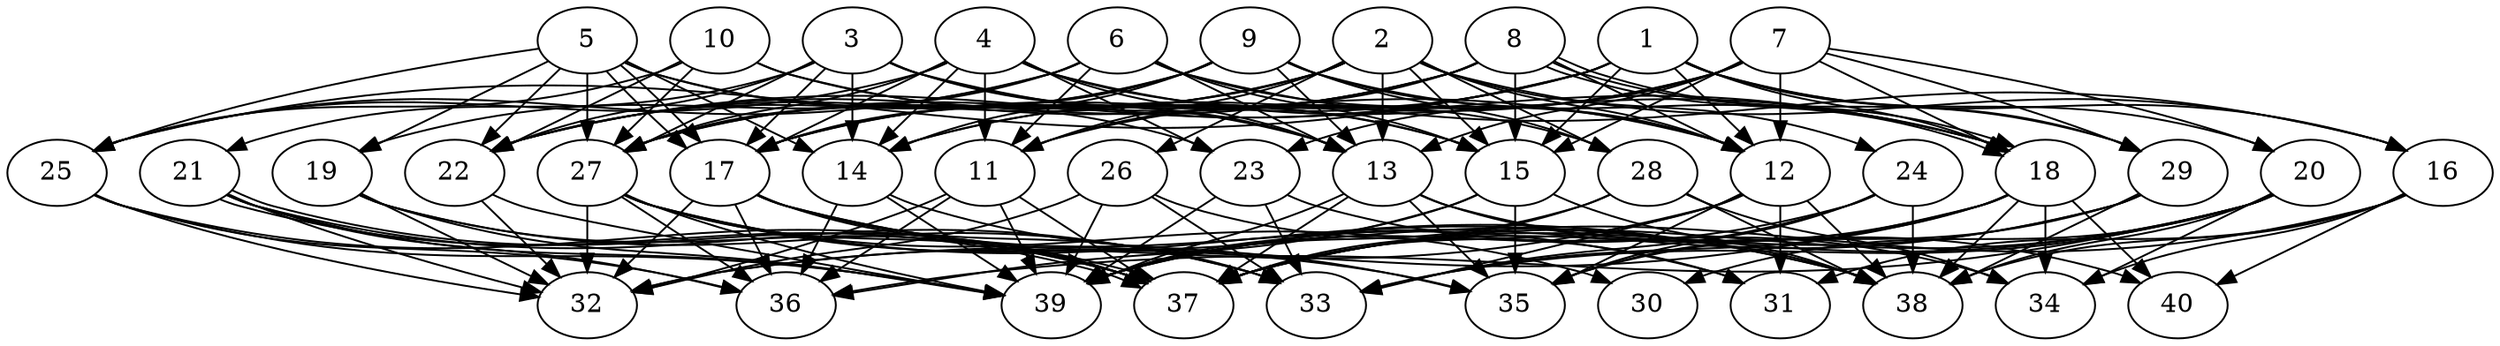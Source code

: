// DAG automatically generated by daggen at Tue Aug  6 16:28:35 2019
// ./daggen --dot -n 40 --ccr 0.5 --fat 0.8 --regular 0.5 --density 0.8 --mindata 5242880 --maxdata 52428800 
digraph G {
  1 [size="62238720", alpha="0.02", expect_size="31119360"] 
  1 -> 12 [size ="31119360"]
  1 -> 14 [size ="31119360"]
  1 -> 15 [size ="31119360"]
  1 -> 16 [size ="31119360"]
  1 -> 17 [size ="31119360"]
  1 -> 18 [size ="31119360"]
  1 -> 20 [size ="31119360"]
  1 -> 22 [size ="31119360"]
  1 -> 25 [size ="31119360"]
  1 -> 29 [size ="31119360"]
  2 [size="16840704", alpha="0.09", expect_size="8420352"] 
  2 -> 11 [size ="8420352"]
  2 -> 12 [size ="8420352"]
  2 -> 13 [size ="8420352"]
  2 -> 15 [size ="8420352"]
  2 -> 16 [size ="8420352"]
  2 -> 17 [size ="8420352"]
  2 -> 22 [size ="8420352"]
  2 -> 24 [size ="8420352"]
  2 -> 26 [size ="8420352"]
  2 -> 27 [size ="8420352"]
  2 -> 28 [size ="8420352"]
  3 [size="86360064", alpha="0.18", expect_size="43180032"] 
  3 -> 13 [size ="43180032"]
  3 -> 14 [size ="43180032"]
  3 -> 15 [size ="43180032"]
  3 -> 17 [size ="43180032"]
  3 -> 18 [size ="43180032"]
  3 -> 21 [size ="43180032"]
  3 -> 22 [size ="43180032"]
  3 -> 27 [size ="43180032"]
  4 [size="84539392", alpha="0.10", expect_size="42269696"] 
  4 -> 11 [size ="42269696"]
  4 -> 13 [size ="42269696"]
  4 -> 14 [size ="42269696"]
  4 -> 17 [size ="42269696"]
  4 -> 18 [size ="42269696"]
  4 -> 23 [size ="42269696"]
  4 -> 25 [size ="42269696"]
  4 -> 27 [size ="42269696"]
  4 -> 28 [size ="42269696"]
  5 [size="85010432", alpha="0.12", expect_size="42505216"] 
  5 -> 13 [size ="42505216"]
  5 -> 14 [size ="42505216"]
  5 -> 17 [size ="42505216"]
  5 -> 17 [size ="42505216"]
  5 -> 19 [size ="42505216"]
  5 -> 22 [size ="42505216"]
  5 -> 23 [size ="42505216"]
  5 -> 25 [size ="42505216"]
  5 -> 27 [size ="42505216"]
  6 [size="96608256", alpha="0.11", expect_size="48304128"] 
  6 -> 11 [size ="48304128"]
  6 -> 12 [size ="48304128"]
  6 -> 13 [size ="48304128"]
  6 -> 15 [size ="48304128"]
  6 -> 16 [size ="48304128"]
  6 -> 19 [size ="48304128"]
  6 -> 25 [size ="48304128"]
  6 -> 27 [size ="48304128"]
  7 [size="80986112", alpha="0.09", expect_size="40493056"] 
  7 -> 11 [size ="40493056"]
  7 -> 12 [size ="40493056"]
  7 -> 13 [size ="40493056"]
  7 -> 14 [size ="40493056"]
  7 -> 15 [size ="40493056"]
  7 -> 18 [size ="40493056"]
  7 -> 20 [size ="40493056"]
  7 -> 23 [size ="40493056"]
  7 -> 29 [size ="40493056"]
  8 [size="67813376", alpha="0.12", expect_size="33906688"] 
  8 -> 11 [size ="33906688"]
  8 -> 12 [size ="33906688"]
  8 -> 15 [size ="33906688"]
  8 -> 17 [size ="33906688"]
  8 -> 18 [size ="33906688"]
  8 -> 18 [size ="33906688"]
  8 -> 22 [size ="33906688"]
  8 -> 27 [size ="33906688"]
  8 -> 29 [size ="33906688"]
  9 [size="34248704", alpha="0.18", expect_size="17124352"] 
  9 -> 12 [size ="17124352"]
  9 -> 13 [size ="17124352"]
  9 -> 14 [size ="17124352"]
  9 -> 17 [size ="17124352"]
  9 -> 18 [size ="17124352"]
  9 -> 22 [size ="17124352"]
  9 -> 27 [size ="17124352"]
  9 -> 28 [size ="17124352"]
  10 [size="20944896", alpha="0.09", expect_size="10472448"] 
  10 -> 12 [size ="10472448"]
  10 -> 15 [size ="10472448"]
  10 -> 22 [size ="10472448"]
  10 -> 25 [size ="10472448"]
  10 -> 27 [size ="10472448"]
  11 [size="51705856", alpha="0.03", expect_size="25852928"] 
  11 -> 32 [size ="25852928"]
  11 -> 36 [size ="25852928"]
  11 -> 37 [size ="25852928"]
  11 -> 39 [size ="25852928"]
  12 [size="59787264", alpha="0.16", expect_size="29893632"] 
  12 -> 31 [size ="29893632"]
  12 -> 32 [size ="29893632"]
  12 -> 33 [size ="29893632"]
  12 -> 35 [size ="29893632"]
  12 -> 37 [size ="29893632"]
  12 -> 38 [size ="29893632"]
  13 [size="99899392", alpha="0.07", expect_size="49949696"] 
  13 -> 35 [size ="49949696"]
  13 -> 37 [size ="49949696"]
  13 -> 38 [size ="49949696"]
  13 -> 39 [size ="49949696"]
  13 -> 40 [size ="49949696"]
  14 [size="91213824", alpha="0.01", expect_size="45606912"] 
  14 -> 35 [size ="45606912"]
  14 -> 36 [size ="45606912"]
  14 -> 39 [size ="45606912"]
  15 [size="41822208", alpha="0.05", expect_size="20911104"] 
  15 -> 35 [size ="20911104"]
  15 -> 36 [size ="20911104"]
  15 -> 38 [size ="20911104"]
  15 -> 39 [size ="20911104"]
  16 [size="97497088", alpha="0.08", expect_size="48748544"] 
  16 -> 31 [size ="48748544"]
  16 -> 34 [size ="48748544"]
  16 -> 37 [size ="48748544"]
  16 -> 38 [size ="48748544"]
  16 -> 40 [size ="48748544"]
  17 [size="54738944", alpha="0.05", expect_size="27369472"] 
  17 -> 31 [size ="27369472"]
  17 -> 32 [size ="27369472"]
  17 -> 33 [size ="27369472"]
  17 -> 36 [size ="27369472"]
  17 -> 37 [size ="27369472"]
  17 -> 38 [size ="27369472"]
  18 [size="96903168", alpha="0.13", expect_size="48451584"] 
  18 -> 32 [size ="48451584"]
  18 -> 33 [size ="48451584"]
  18 -> 34 [size ="48451584"]
  18 -> 35 [size ="48451584"]
  18 -> 37 [size ="48451584"]
  18 -> 38 [size ="48451584"]
  18 -> 40 [size ="48451584"]
  19 [size="60762112", alpha="0.01", expect_size="30381056"] 
  19 -> 32 [size ="30381056"]
  19 -> 33 [size ="30381056"]
  19 -> 37 [size ="30381056"]
  19 -> 39 [size ="30381056"]
  20 [size="50468864", alpha="0.09", expect_size="25234432"] 
  20 -> 30 [size ="25234432"]
  20 -> 33 [size ="25234432"]
  20 -> 34 [size ="25234432"]
  20 -> 36 [size ="25234432"]
  20 -> 37 [size ="25234432"]
  20 -> 38 [size ="25234432"]
  20 -> 39 [size ="25234432"]
  21 [size="91537408", alpha="0.09", expect_size="45768704"] 
  21 -> 32 [size ="45768704"]
  21 -> 33 [size ="45768704"]
  21 -> 36 [size ="45768704"]
  21 -> 37 [size ="45768704"]
  21 -> 37 [size ="45768704"]
  21 -> 39 [size ="45768704"]
  22 [size="104460288", alpha="0.10", expect_size="52230144"] 
  22 -> 32 [size ="52230144"]
  22 -> 39 [size ="52230144"]
  23 [size="84932608", alpha="0.07", expect_size="42466304"] 
  23 -> 33 [size ="42466304"]
  23 -> 34 [size ="42466304"]
  23 -> 39 [size ="42466304"]
  24 [size="23711744", alpha="0.00", expect_size="11855872"] 
  24 -> 33 [size ="11855872"]
  24 -> 35 [size ="11855872"]
  24 -> 38 [size ="11855872"]
  24 -> 39 [size ="11855872"]
  25 [size="26585088", alpha="0.09", expect_size="13292544"] 
  25 -> 32 [size ="13292544"]
  25 -> 36 [size ="13292544"]
  25 -> 37 [size ="13292544"]
  25 -> 39 [size ="13292544"]
  26 [size="50264064", alpha="0.16", expect_size="25132032"] 
  26 -> 31 [size ="25132032"]
  26 -> 32 [size ="25132032"]
  26 -> 33 [size ="25132032"]
  26 -> 39 [size ="25132032"]
  27 [size="89964544", alpha="0.18", expect_size="44982272"] 
  27 -> 30 [size ="44982272"]
  27 -> 32 [size ="44982272"]
  27 -> 35 [size ="44982272"]
  27 -> 36 [size ="44982272"]
  27 -> 37 [size ="44982272"]
  27 -> 38 [size ="44982272"]
  27 -> 39 [size ="44982272"]
  28 [size="21501952", alpha="0.12", expect_size="10750976"] 
  28 -> 34 [size ="10750976"]
  28 -> 37 [size ="10750976"]
  28 -> 38 [size ="10750976"]
  28 -> 39 [size ="10750976"]
  29 [size="82001920", alpha="0.11", expect_size="41000960"] 
  29 -> 35 [size ="41000960"]
  29 -> 37 [size ="41000960"]
  29 -> 38 [size ="41000960"]
  29 -> 39 [size ="41000960"]
  30 [size="85463040", alpha="0.12", expect_size="42731520"] 
  31 [size="35880960", alpha="0.02", expect_size="17940480"] 
  32 [size="79378432", alpha="0.02", expect_size="39689216"] 
  33 [size="33566720", alpha="0.02", expect_size="16783360"] 
  34 [size="68694016", alpha="0.18", expect_size="34347008"] 
  35 [size="70070272", alpha="0.01", expect_size="35035136"] 
  36 [size="17846272", alpha="0.03", expect_size="8923136"] 
  37 [size="92518400", alpha="0.14", expect_size="46259200"] 
  38 [size="81471488", alpha="0.03", expect_size="40735744"] 
  39 [size="42035200", alpha="0.03", expect_size="21017600"] 
  40 [size="92346368", alpha="0.11", expect_size="46173184"] 
}
